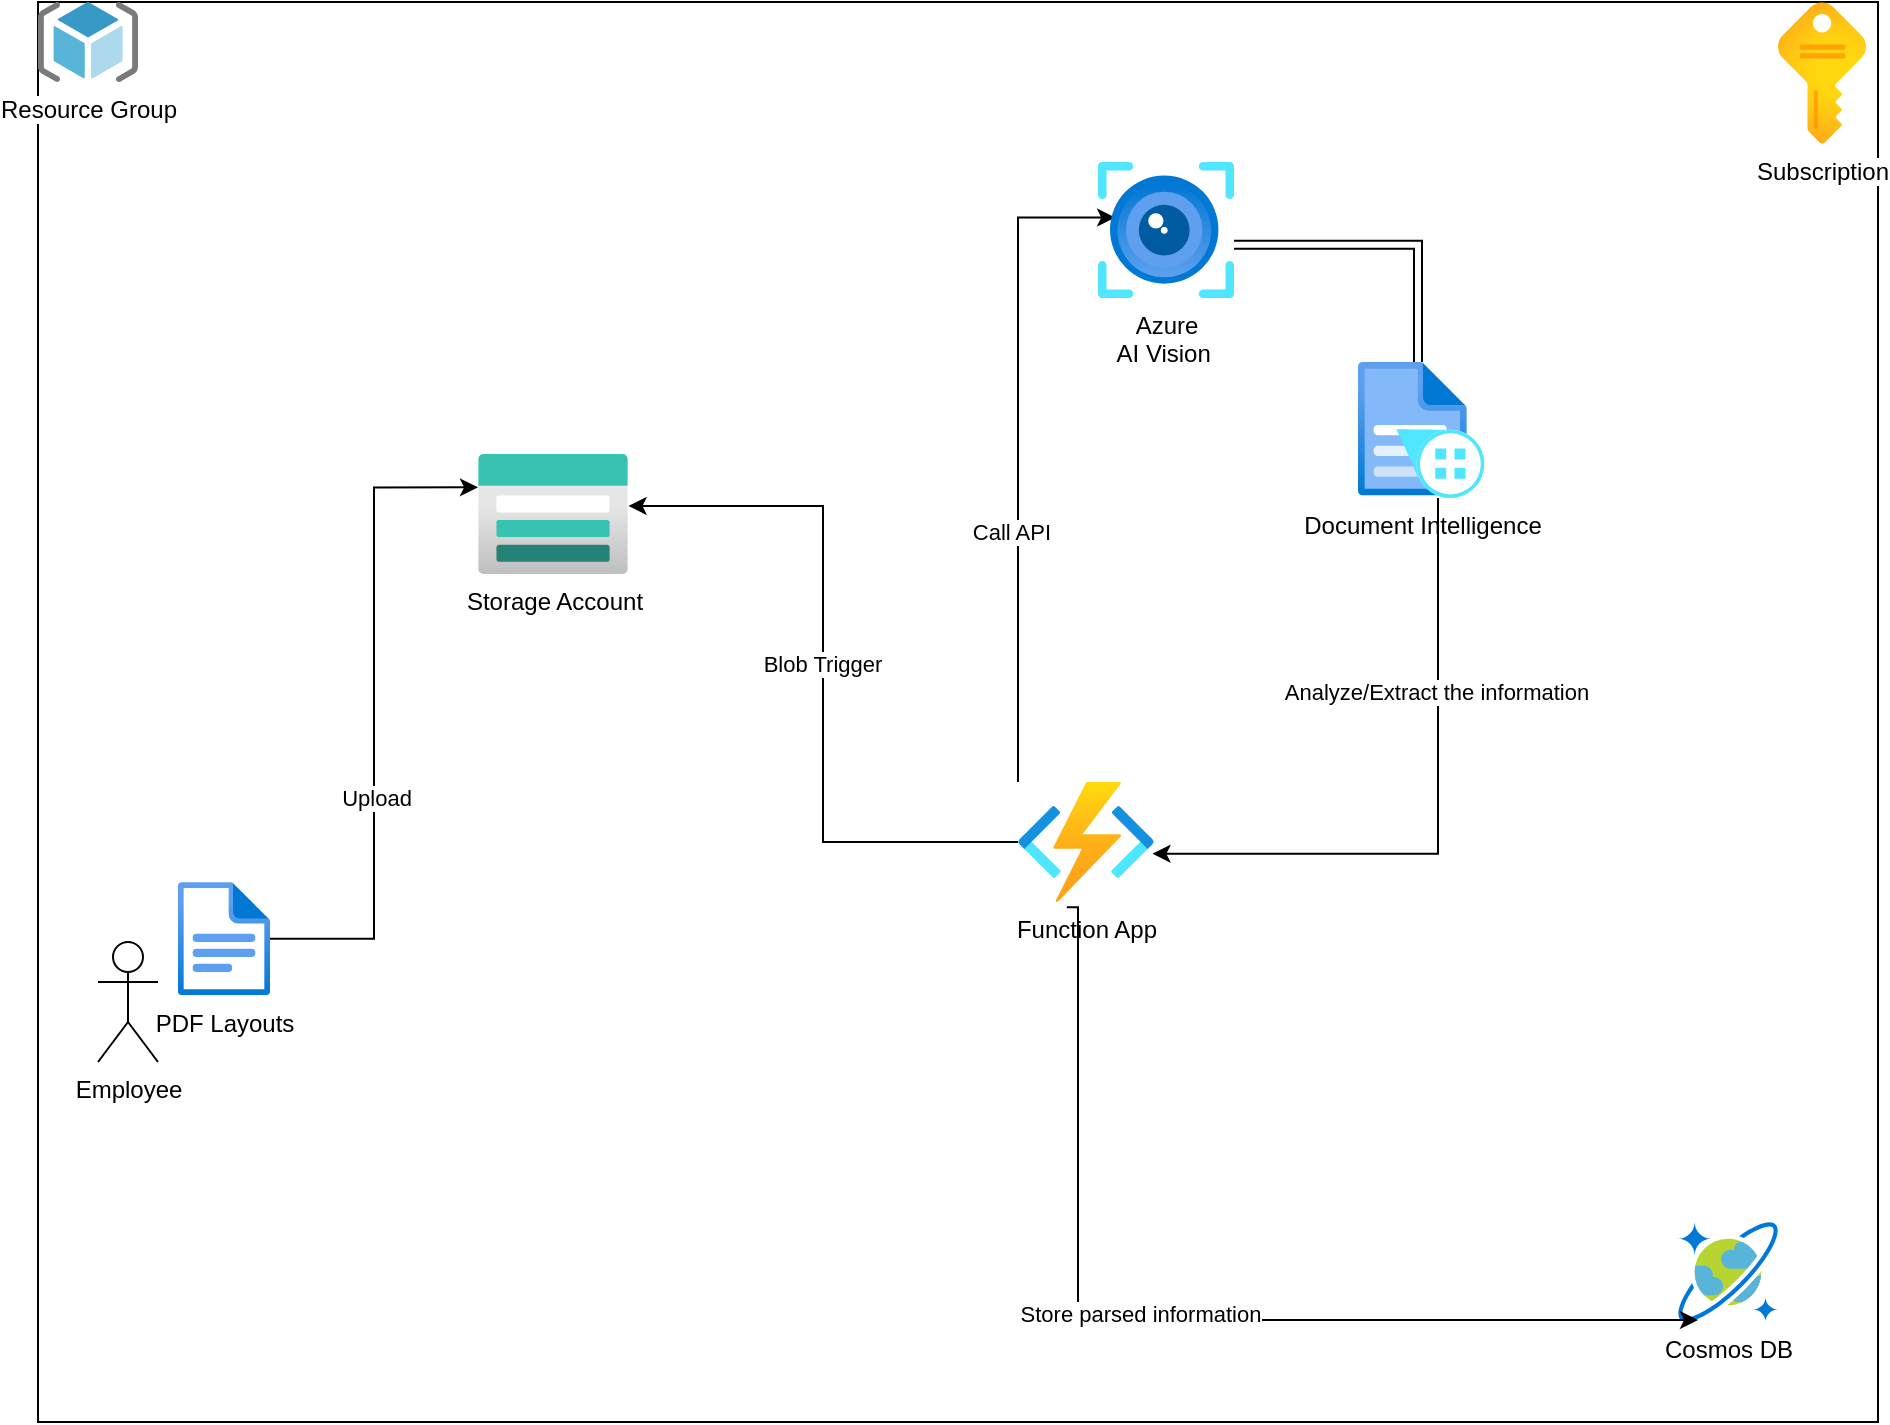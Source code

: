 <mxfile version="28.0.4">
  <diagram name="Page-1" id="_ZzkEdzZPlF0T37kGrCl">
    <mxGraphModel dx="732" dy="1532" grid="1" gridSize="10" guides="1" tooltips="1" connect="1" arrows="1" fold="1" page="1" pageScale="1" pageWidth="850" pageHeight="1100" math="0" shadow="0">
      <root>
        <mxCell id="0" />
        <mxCell id="1" parent="0" />
        <mxCell id="SBEox3NDaokPfLYJbtWu-15" value="" style="rounded=0;whiteSpace=wrap;html=1;" parent="1" vertex="1">
          <mxGeometry x="20" y="-90" width="920" height="710" as="geometry" />
        </mxCell>
        <mxCell id="SBEox3NDaokPfLYJbtWu-2" value="Storage Account" style="image;aspect=fixed;html=1;points=[];align=center;fontSize=12;image=img/lib/azure2/storage/Storage_Accounts.svg;" parent="1" vertex="1">
          <mxGeometry x="240" y="136" width="75" height="60" as="geometry" />
        </mxCell>
        <mxCell id="SBEox3NDaokPfLYJbtWu-5" style="edgeStyle=orthogonalEdgeStyle;rounded=0;orthogonalLoop=1;jettySize=auto;html=1;entryX=0;entryY=0.278;entryDx=0;entryDy=0;entryPerimeter=0;" parent="1" source="SBEox3NDaokPfLYJbtWu-1" target="SBEox3NDaokPfLYJbtWu-2" edge="1">
          <mxGeometry relative="1" as="geometry" />
        </mxCell>
        <mxCell id="SBEox3NDaokPfLYJbtWu-11" value="Upload" style="edgeLabel;html=1;align=center;verticalAlign=middle;resizable=0;points=[];" parent="SBEox3NDaokPfLYJbtWu-5" vertex="1" connectable="0">
          <mxGeometry x="-0.258" y="-1" relative="1" as="geometry">
            <mxPoint as="offset" />
          </mxGeometry>
        </mxCell>
        <mxCell id="SBEox3NDaokPfLYJbtWu-10" value="" style="group" parent="1" vertex="1" connectable="0">
          <mxGeometry x="50" y="350" width="86" height="90" as="geometry" />
        </mxCell>
        <mxCell id="SBEox3NDaokPfLYJbtWu-1" value="PDF Layouts" style="image;aspect=fixed;html=1;points=[];align=center;fontSize=12;image=img/lib/azure2/general/File.svg;" parent="SBEox3NDaokPfLYJbtWu-10" vertex="1">
          <mxGeometry x="40" width="46" height="56.68" as="geometry" />
        </mxCell>
        <mxCell id="SBEox3NDaokPfLYJbtWu-3" value="Employee" style="shape=umlActor;verticalLabelPosition=bottom;verticalAlign=top;html=1;outlineConnect=0;" parent="SBEox3NDaokPfLYJbtWu-10" vertex="1">
          <mxGeometry y="30" width="30" height="60" as="geometry" />
        </mxCell>
        <mxCell id="_wiV1sLz3M6k8l1JJ68s-4" style="edgeStyle=orthogonalEdgeStyle;rounded=0;orthogonalLoop=1;jettySize=auto;html=1;entryX=0.126;entryY=0.408;entryDx=0;entryDy=0;entryPerimeter=0;" parent="1" source="SBEox3NDaokPfLYJbtWu-12" target="qB0o09IW0mbKmVrXtbLM-1" edge="1">
          <mxGeometry relative="1" as="geometry">
            <Array as="points">
              <mxPoint x="510" y="18" />
            </Array>
          </mxGeometry>
        </mxCell>
        <mxCell id="_wiV1sLz3M6k8l1JJ68s-5" value="Call API&amp;nbsp;" style="edgeLabel;html=1;align=center;verticalAlign=middle;resizable=0;points=[];" parent="_wiV1sLz3M6k8l1JJ68s-4" vertex="1" connectable="0">
          <mxGeometry x="-0.239" y="2" relative="1" as="geometry">
            <mxPoint y="1" as="offset" />
          </mxGeometry>
        </mxCell>
        <mxCell id="SBEox3NDaokPfLYJbtWu-12" value="Function App&lt;div&gt;&lt;br&gt;&lt;/div&gt;" style="image;aspect=fixed;html=1;points=[];align=center;fontSize=12;image=img/lib/azure2/compute/Function_Apps.svg;" parent="1" vertex="1">
          <mxGeometry x="510" y="300" width="68" height="60" as="geometry" />
        </mxCell>
        <mxCell id="SBEox3NDaokPfLYJbtWu-13" value="Resource Group" style="image;sketch=0;aspect=fixed;html=1;points=[];align=center;fontSize=12;image=img/lib/mscae/ResourceGroup.svg;" parent="1" vertex="1">
          <mxGeometry x="20" y="-90" width="50" height="40" as="geometry" />
        </mxCell>
        <mxCell id="SBEox3NDaokPfLYJbtWu-14" value="Subscription" style="image;aspect=fixed;html=1;points=[];align=center;fontSize=12;image=img/lib/azure2/general/Subscriptions.svg;" parent="1" vertex="1">
          <mxGeometry x="890" y="-90" width="44" height="71" as="geometry" />
        </mxCell>
        <mxCell id="SBEox3NDaokPfLYJbtWu-16" style="edgeStyle=orthogonalEdgeStyle;rounded=0;orthogonalLoop=1;jettySize=auto;html=1;entryX=1.004;entryY=0.433;entryDx=0;entryDy=0;entryPerimeter=0;" parent="1" source="SBEox3NDaokPfLYJbtWu-12" target="SBEox3NDaokPfLYJbtWu-2" edge="1">
          <mxGeometry relative="1" as="geometry" />
        </mxCell>
        <mxCell id="SBEox3NDaokPfLYJbtWu-17" value="Blob Trigger" style="edgeLabel;html=1;align=center;verticalAlign=middle;resizable=0;points=[];" parent="SBEox3NDaokPfLYJbtWu-16" vertex="1" connectable="0">
          <mxGeometry x="0.029" y="1" relative="1" as="geometry">
            <mxPoint as="offset" />
          </mxGeometry>
        </mxCell>
        <mxCell id="SBEox3NDaokPfLYJbtWu-20" value="Cosmos DB" style="image;sketch=0;aspect=fixed;html=1;points=[];align=center;fontSize=12;image=img/lib/mscae/CosmosDB.svg;" parent="1" vertex="1">
          <mxGeometry x="840" y="520" width="50" height="50" as="geometry" />
        </mxCell>
        <mxCell id="SBEox3NDaokPfLYJbtWu-21" style="edgeStyle=orthogonalEdgeStyle;rounded=0;orthogonalLoop=1;jettySize=auto;html=1;exitX=0.359;exitY=1.043;exitDx=0;exitDy=0;exitPerimeter=0;" parent="1" source="SBEox3NDaokPfLYJbtWu-12" edge="1">
          <mxGeometry relative="1" as="geometry">
            <mxPoint x="730" y="390" as="sourcePoint" />
            <mxPoint x="850" y="569" as="targetPoint" />
            <Array as="points">
              <mxPoint x="540" y="363" />
              <mxPoint x="540" y="569" />
            </Array>
          </mxGeometry>
        </mxCell>
        <mxCell id="SBEox3NDaokPfLYJbtWu-22" value="Store parsed information" style="edgeLabel;html=1;align=center;verticalAlign=middle;resizable=0;points=[];" parent="SBEox3NDaokPfLYJbtWu-21" vertex="1" connectable="0">
          <mxGeometry x="-0.069" y="3" relative="1" as="geometry">
            <mxPoint as="offset" />
          </mxGeometry>
        </mxCell>
        <mxCell id="_wiV1sLz3M6k8l1JJ68s-1" value="Document Intelligence" style="image;aspect=fixed;html=1;points=[];align=center;fontSize=12;image=img/lib/azure2/ai_machine_learning/Form_Recognizers.svg;" parent="1" vertex="1">
          <mxGeometry x="680" y="90" width="63.2" height="68" as="geometry" />
        </mxCell>
        <mxCell id="_wiV1sLz3M6k8l1JJ68s-6" style="edgeStyle=orthogonalEdgeStyle;rounded=0;orthogonalLoop=1;jettySize=auto;html=1;entryX=0.989;entryY=0.598;entryDx=0;entryDy=0;entryPerimeter=0;" parent="1" source="_wiV1sLz3M6k8l1JJ68s-1" target="SBEox3NDaokPfLYJbtWu-12" edge="1">
          <mxGeometry relative="1" as="geometry">
            <Array as="points">
              <mxPoint x="720" y="336" />
            </Array>
          </mxGeometry>
        </mxCell>
        <mxCell id="_wiV1sLz3M6k8l1JJ68s-7" value="Analyze/Extract the information" style="edgeLabel;html=1;align=center;verticalAlign=middle;resizable=0;points=[];" parent="_wiV1sLz3M6k8l1JJ68s-6" vertex="1" connectable="0">
          <mxGeometry x="-0.395" y="-1" relative="1" as="geometry">
            <mxPoint as="offset" />
          </mxGeometry>
        </mxCell>
        <mxCell id="qB0o09IW0mbKmVrXtbLM-1" value="Azure &lt;br&gt;AI Vision&amp;nbsp;" style="image;aspect=fixed;html=1;points=[];align=center;fontSize=12;image=img/lib/azure2/ai_machine_learning/Computer_Vision.svg;" vertex="1" parent="1">
          <mxGeometry x="550" y="-10" width="68" height="68" as="geometry" />
        </mxCell>
        <mxCell id="qB0o09IW0mbKmVrXtbLM-3" style="rounded=0;orthogonalLoop=1;jettySize=auto;html=1;entryX=1;entryY=0.609;entryDx=0;entryDy=0;entryPerimeter=0;edgeStyle=orthogonalEdgeStyle;elbow=vertical;shape=link;" edge="1" parent="1" source="_wiV1sLz3M6k8l1JJ68s-1" target="qB0o09IW0mbKmVrXtbLM-1">
          <mxGeometry relative="1" as="geometry">
            <Array as="points">
              <mxPoint x="710" y="31" />
            </Array>
          </mxGeometry>
        </mxCell>
      </root>
    </mxGraphModel>
  </diagram>
</mxfile>
